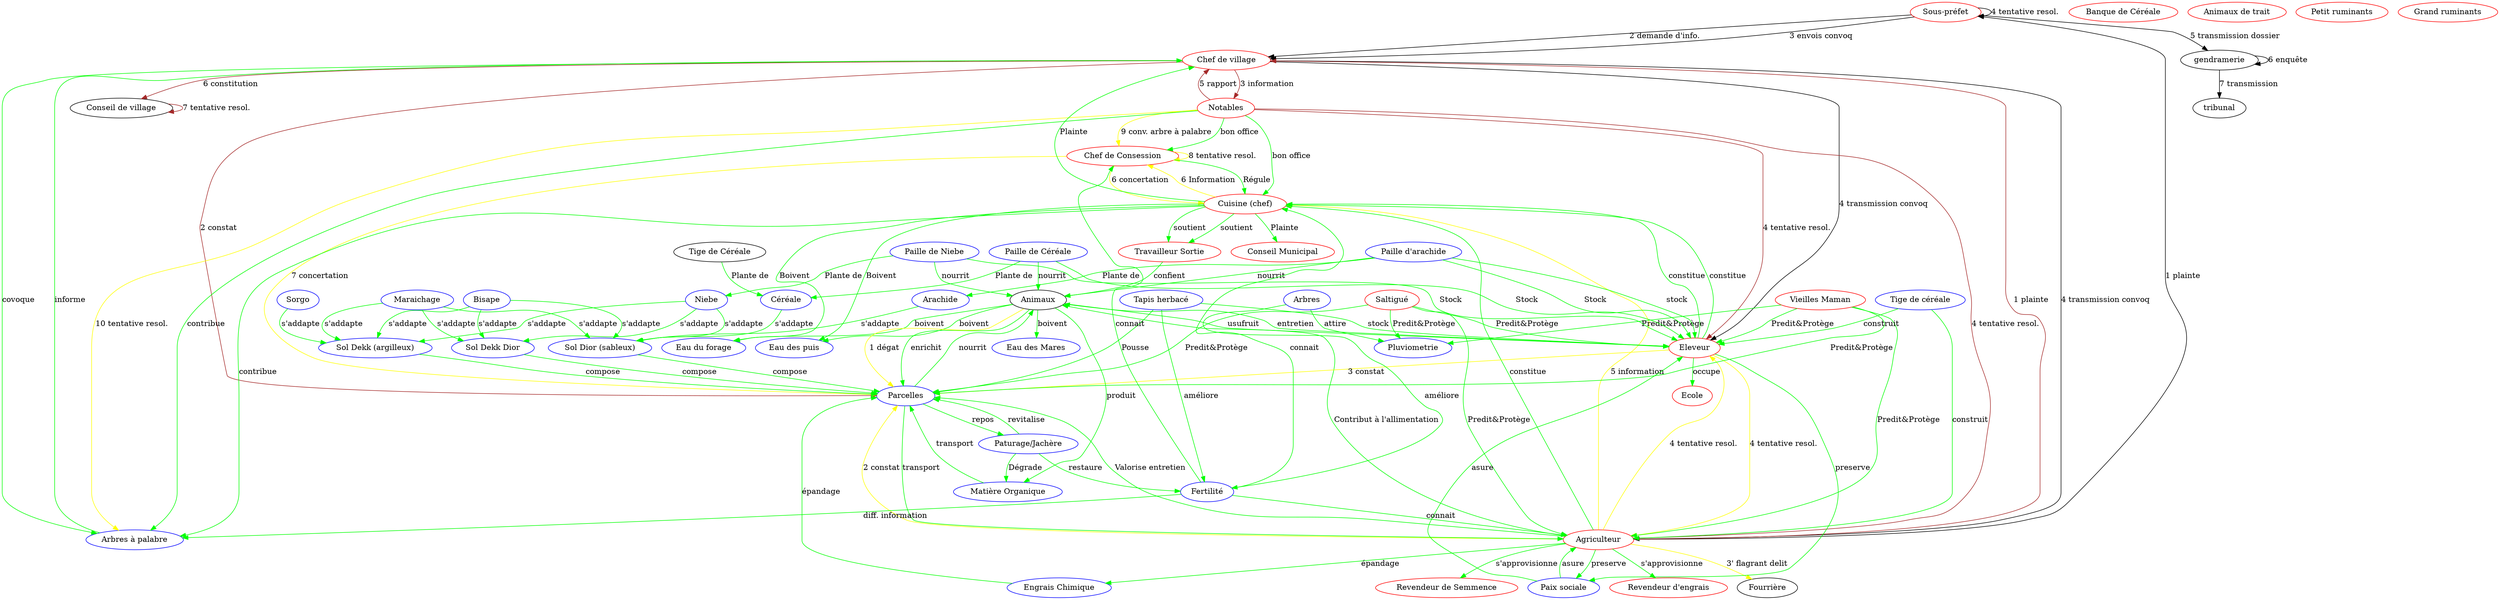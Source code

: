 digraph g {

  /* Acteurs */
  "Sous-préfet" [color=red];
  "Conseil Municipal" [color=red];
  "Chef de village" [color=red];
  "Notables" [color=red];
  "Chef de Consession" [color=red];
  "Cuisine (chef)" [color=red];
  "Travailleur Sortie" [color=red];
  "Agriculteur" [color=red];
  "Eleveur" [color=red];
  "Ecole" [color=red];
  "Banque de Céréale" [color=red];
  "Revendeur de Semmence" [color=red];
  "Revendeur d'engrais" [color=red];
  "Vieilles Maman" [color=red];
  "Saltigué" [color=red];
  "Animaux de trait" [color=red];
  "Petit ruminants" [color=red];
  "Grand ruminants" [color=red];

  /* Ressources*/
  "Arbres à palabre" [color=blue];
  "Paix sociale" [color=blue];
  "Eau du forage" [color=blue];
  "Eau des Mares" [color=blue];
  "Eau des puis" [color=blue];
  "Pluviometrie" [color=blue];
  "Engrais Chimique" [color=blue];
  "Arachide" [color=blue];
  "Paille d'arachide" [color=blue];
  "Céréale" [color=blue];
  "Paille de Céréale" [color=blue];
  "Tige de céréale" [color=blue];
  "Bisape" [color=blue];
  "Maraichage" [color=blue];
  "Niebe" [color=blue];
  "Paille de Niebe" [color=blue];
  "Sorgo" [color=blue];
  "Sol Dior (sableux)" [color=blue];
  "Sol Dekk (argilleux)" [color=blue];
  "Sol Dekk Dior" [color=blue];
  "Parcelles" [color=blue];
  "Tapis herbacé" [color=blue];
  "Arbres" [color=blue];
  "Paturage/Jachère" [color=blue];
  "Matière Organique" [color=blue];
  "Fertilité" [color=blue];

  /* Interactions */
  "Cuisine (chef)" -> {"Eau du forage" "Eau des puis"} [label=Boivent][color=green]
  "Travailleur Sortie" -> "Animaux" [label=confient][color=green]
  "Cuisine (chef)" -> "Travailleur Sortie" [label=soutient][color=green]
  "Cuisine (chef)" -> "Travailleur Sortie" [label=soutient][color=green]
  "Cuisine (chef)" -> "Arbres à palabre" [label=contribue][color=green]
  "Chef de village" -> "Arbres à palabre" [label=covoque][color=green]
  "Notables" -> "Arbres à palabre" [label=contribue][color=green]
  "Arbres à palabre" -> "Chef de village"[label=informe][color=green]
  "Notables" -> {"Chef de Consession" "Cuisine (chef)"} [label="bon office"][color=green]
  "Chef de Consession" -> "Cuisine (chef)" [label="Régule"][color=green]
  "Cuisine (chef)" ->  {"Chef de village" "Conseil Municipal"} [label="Plainte"][color=green]
  "Saltigué" -> {"Eleveur" "Agriculteur" "Pluviometrie" "Parcelles"} [label="Predit&Protège"][color=green]
  "Vieilles Maman" -> {"Eleveur" "Agriculteur" "Pluviometrie" "Parcelles"} [label="Predit&Protège"][color=green]
  "Eleveur" -> "Cuisine (chef)" [label=constitue][color=green]
  "Eleveur" -> "Paix sociale" [label=preserve][color=green]
  "Eleveur" -> "Animaux" [label=entretien][color=green]
  "Paix sociale" -> "Eleveur" [label=asure][color=green]
  "Animaux" -> "Eleveur" [label=usufruit][color=green]
  "Eleveur" -> "Ecole" [label=occupe][color=green]
  "Agriculteur" -> "Cuisine (chef)" [label=constitue][color=green]
  "Agriculteur" -> {"Revendeur d'engrais" "Revendeur de Semmence"} [label="s'approvisionne"][color=green]
  "Agriculteur" -> "Engrais Chimique" [label="épandage"][color=green]
  "Agriculteur" -> "Paix sociale" [label=preserve][color=green]
  "Paix sociale" -> "Agriculteur" [label=asure][color=green]
  "Engrais Chimique" -> "Parcelles"[label="épandage"][color=green]
  "Eleveur" -> "Cuisine (chef)" [label=constitue][color=green]
  "Agriculteur" -> "Animaux" [label="Contribut à l'allimentation"][color=green]
  "Agriculteur" -> "Parcelles" [label="Valorise entretien"][color=green]
  {"Sol Dior (sableux)" "Sol Dekk (argilleux)" "Sol Dekk Dior"} -> "Parcelles" [label="compose"][color=green]
  {"Arachide" "Céréale"} -> "Sol Dior (sableux)" [label="s'addapte"][color=green]
  {"Bisape" "Maraichage" "Niebe"} -> {"Sol Dior (sableux)" "Sol Dekk (argilleux)" "Sol Dekk Dior"} [label="s'addapte"][color=green]
  "Paille d'arachide" -> "Arachide" [label="Plante de"][color=green]
  "Paille de Niebe" -> "Niebe" [label="Plante de"][color=green]
  "Paille de Céréale" -> "Céréale" [label="Plante de"][color=green]
  "Tige de Céréale" -> "Céréale" [label="Plante de"][color=green]
  "Sorgo" -> "Sol Dekk (argilleux)" [label="s'addapte"][color=green]
  "Tige de céréale" -> {"Agriculteur" "Eleveur"} [label="construit"][color=green]
  "Paille d'arachide" -> "Eleveur" [label="stock"][color=green]
  "Tapis herbacé" -> "Eleveur" [label="stock"][color=green]
  "Tapis herbacé" -> "Parcelles" [label="Pousse"][color=green]
  "Tapis herbacé" -> "Fertilité" [label="améliore"][color=green]
  "Arbres" -> "Pluviometrie" [label="attire"][color=green]
  "Arbres" -> "Fertilité" [label="améliore"][color=green]
  "Animaux" -> "Parcelles" [label=enrichit][color=green]
  "Parcelles" -> "Animaux"[label=nourrit][color=green]
  "Animaux" -> {"Eau des Mares" "Eau du forage" "Eau des puis"} [label=boivent][color=green]
  "Parcelles" -> "Paturage/Jachère"[label=repos][color=green]
  "Paturage/Jachère" -> "Parcelles" [label=revitalise][color=green]
  "Animaux" -> "Matière Organique" [label=produit][color=green]
  "Paturage/Jachère" -> "Matière Organique" [label=Dégrade][color=green]
  "Paturage/Jachère" -> "Fertilité" [label=restaure][color=green]
  "Matière Organique" -> "Parcelles" [label=transport][color=green]
  "Parcelles" -> "Agriculteur" [label=transport][color=green]
  {"Paille d'arachide" "Paille de Céréale" "Paille de Niebe"} -> "Animaux" [label=nourrit][color=green]
  {"Paille d'arachide" "Paille de Céréale" "Paille de Niebe"} -> "Eleveur"[label=Stock][color=green]
  "Fertilité" -> {"Agriculteur" "Cuisine (chef)" "Chef de Consession"} [label=connait][color=green]
  "Fertilité" -> "Arbres à palabre" [label="diff. information"][color=green]

  /* dynamique */
  // Conflict agriculteur éleveur
  "Animaux" -> "Parcelles" [label="1 dégat"][color=Yellow]
  "Agriculteur" -> "Parcelles" [label="2 constat"][color=Yellow]
  "Agriculteur" -> "Fourrière" [label="3' flagrant delit"][color=Yellow]
  "Eleveur" -> "Parcelles" [label="3 constat"][color=Yellow]
  "Agriculteur" -> "Eleveur" [label="4 tentative resol."][color=Yellow]
  "Eleveur" -> "Agriculteur" [label="4 tentative resol."][color=Yellow]
  "Agriculteur" -> "Cuisine (chef)" [label="5 information"][color=Yellow]
  "Cuisine (chef)" -> "Chef de Consession" [label="6 Information"][color=Yellow]
  "Chef de Consession" -> "Cuisine (chef)" [label="6 concertation"][color=Yellow]
  "Chef de Consession" -> "Parcelles" [label="7 concertation"][color=Yellow]
  "Chef de Consession" -> "Chef de Consession" [label="8 tentative resol."][color=Yellow]
  "Notables" -> "Chef de Consession" [label="9 conv. arbre à palabre"][color=Yellow]
  "Notables" -> "Arbres à palabre" [label="10 tentative resol."][color=Yellow]
  // niveau village
  "Agriculteur" -> "Chef de village" [label="1 plainte"][color=brown]
  "Chef de village" -> "Parcelles"[label="2 constat"][color=brown]
  "Chef de village" -> "Notables" [label="3 information"][color=brown]
  "Notables" -> {"Eleveur" "Agriculteur"} [label="4 tentative resol."][color=brown]
  "Notables" -> "Chef de village" [label="5 rapport"][color=brown]
  "Chef de village" -> "Conseil de village" [label="6 constitution"][color=brown]
  "Conseil de village" -> "Conseil de village" [label="7 tentative resol."][color=brown]
  //Niveau droit positif
  "Agriculteur" -> "Sous-préfet" [label="1 plainte"][color=black]
  "Sous-préfet" -> "Chef de village" [label="2 demande d'info."][color=black]
  "Sous-préfet" -> "Chef de village" [label="3 envois convoq"][color=black]
  "Chef de village" -> {"Eleveur" "Agriculteur"} [label="4 transmission convoq"][color=black]
  "Sous-préfet" -> "Sous-préfet" [label="4 tentative resol."][color=black]
  "Sous-préfet" -> "gendramerie" [label="5 transmission dossier"][color=black]
  "gendramerie" -> "gendramerie" [label="6 enquête"][color=black]
  "gendramerie" -> "tribunal" [label="7 transmission"][color=black]
}
